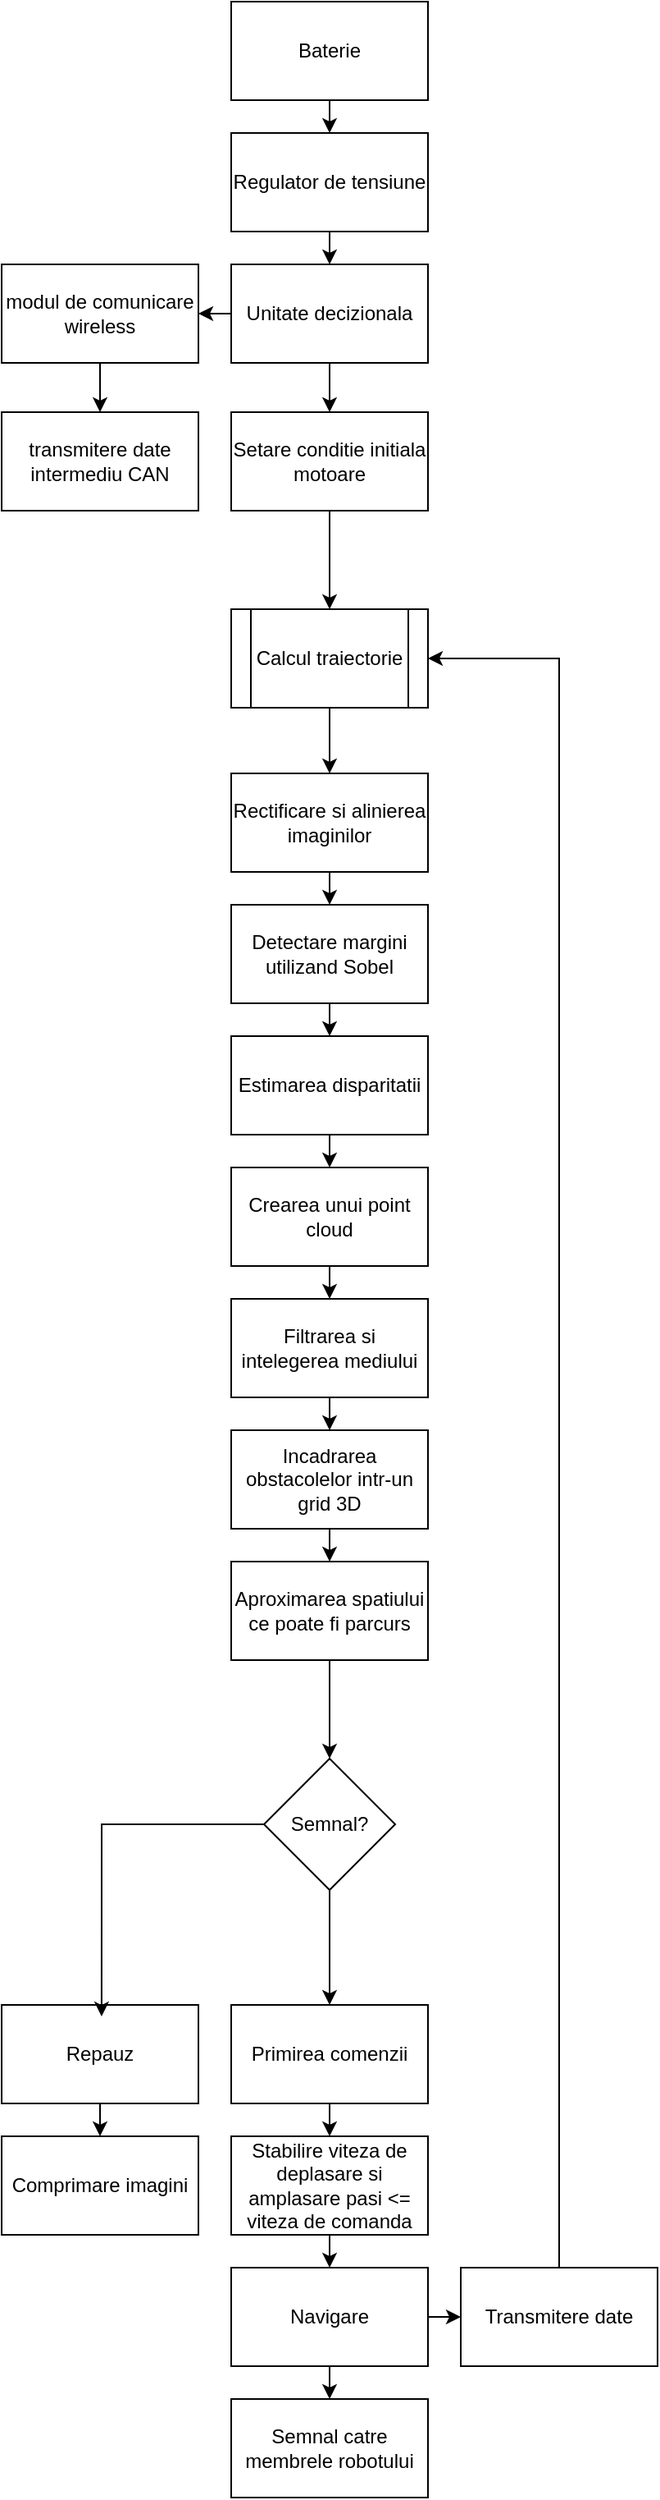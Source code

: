 <mxfile version="27.0.6">
  <diagram name="Page-1" id="Pf1q6ngfQjls62erkBvs">
    <mxGraphModel dx="1388" dy="1888" grid="1" gridSize="10" guides="1" tooltips="1" connect="1" arrows="1" fold="1" page="1" pageScale="1" pageWidth="850" pageHeight="1100" math="0" shadow="0">
      <root>
        <mxCell id="0" />
        <mxCell id="1" parent="0" />
        <mxCell id="onsYoh0pytFvfcH86_cc-45" style="edgeStyle=orthogonalEdgeStyle;rounded=0;orthogonalLoop=1;jettySize=auto;html=1;exitX=0;exitY=0.5;exitDx=0;exitDy=0;entryX=1;entryY=0.5;entryDx=0;entryDy=0;" edge="1" parent="1" source="onsYoh0pytFvfcH86_cc-1" target="onsYoh0pytFvfcH86_cc-32">
          <mxGeometry relative="1" as="geometry" />
        </mxCell>
        <mxCell id="onsYoh0pytFvfcH86_cc-60" style="edgeStyle=orthogonalEdgeStyle;rounded=0;orthogonalLoop=1;jettySize=auto;html=1;exitX=0.5;exitY=1;exitDx=0;exitDy=0;entryX=0.5;entryY=0;entryDx=0;entryDy=0;" edge="1" parent="1" source="onsYoh0pytFvfcH86_cc-1" target="onsYoh0pytFvfcH86_cc-42">
          <mxGeometry relative="1" as="geometry" />
        </mxCell>
        <mxCell id="onsYoh0pytFvfcH86_cc-1" value="Unitate decizionala" style="rounded=0;whiteSpace=wrap;html=1;" vertex="1" parent="1">
          <mxGeometry x="190" y="120" width="120" height="60" as="geometry" />
        </mxCell>
        <mxCell id="onsYoh0pytFvfcH86_cc-12" style="edgeStyle=orthogonalEdgeStyle;rounded=0;orthogonalLoop=1;jettySize=auto;html=1;exitX=0.5;exitY=1;exitDx=0;exitDy=0;entryX=0.5;entryY=0;entryDx=0;entryDy=0;" edge="1" parent="1" source="onsYoh0pytFvfcH86_cc-3" target="onsYoh0pytFvfcH86_cc-4">
          <mxGeometry relative="1" as="geometry" />
        </mxCell>
        <mxCell id="onsYoh0pytFvfcH86_cc-3" value="Rectificare si alinierea imaginilor" style="rounded=0;whiteSpace=wrap;html=1;" vertex="1" parent="1">
          <mxGeometry x="190" y="430" width="120" height="60" as="geometry" />
        </mxCell>
        <mxCell id="onsYoh0pytFvfcH86_cc-13" style="edgeStyle=orthogonalEdgeStyle;rounded=0;orthogonalLoop=1;jettySize=auto;html=1;exitX=0.5;exitY=1;exitDx=0;exitDy=0;entryX=0.5;entryY=0;entryDx=0;entryDy=0;" edge="1" parent="1" source="onsYoh0pytFvfcH86_cc-4" target="onsYoh0pytFvfcH86_cc-5">
          <mxGeometry relative="1" as="geometry" />
        </mxCell>
        <mxCell id="onsYoh0pytFvfcH86_cc-4" value="Detectare margini utilizand Sobel" style="rounded=0;whiteSpace=wrap;html=1;" vertex="1" parent="1">
          <mxGeometry x="190" y="510" width="120" height="60" as="geometry" />
        </mxCell>
        <mxCell id="onsYoh0pytFvfcH86_cc-14" style="edgeStyle=orthogonalEdgeStyle;rounded=0;orthogonalLoop=1;jettySize=auto;html=1;exitX=0.5;exitY=1;exitDx=0;exitDy=0;entryX=0.5;entryY=0;entryDx=0;entryDy=0;" edge="1" parent="1" source="onsYoh0pytFvfcH86_cc-5" target="onsYoh0pytFvfcH86_cc-6">
          <mxGeometry relative="1" as="geometry" />
        </mxCell>
        <mxCell id="onsYoh0pytFvfcH86_cc-5" value="Estimarea disparitatii" style="rounded=0;whiteSpace=wrap;html=1;" vertex="1" parent="1">
          <mxGeometry x="190" y="590" width="120" height="60" as="geometry" />
        </mxCell>
        <mxCell id="onsYoh0pytFvfcH86_cc-15" style="edgeStyle=orthogonalEdgeStyle;rounded=0;orthogonalLoop=1;jettySize=auto;html=1;exitX=0.5;exitY=1;exitDx=0;exitDy=0;entryX=0.5;entryY=0;entryDx=0;entryDy=0;" edge="1" parent="1" source="onsYoh0pytFvfcH86_cc-6" target="onsYoh0pytFvfcH86_cc-7">
          <mxGeometry relative="1" as="geometry" />
        </mxCell>
        <mxCell id="onsYoh0pytFvfcH86_cc-6" value="Crearea unui point cloud" style="rounded=0;whiteSpace=wrap;html=1;" vertex="1" parent="1">
          <mxGeometry x="190" y="670" width="120" height="60" as="geometry" />
        </mxCell>
        <mxCell id="onsYoh0pytFvfcH86_cc-16" style="edgeStyle=orthogonalEdgeStyle;rounded=0;orthogonalLoop=1;jettySize=auto;html=1;exitX=0.5;exitY=1;exitDx=0;exitDy=0;entryX=0.5;entryY=0;entryDx=0;entryDy=0;" edge="1" parent="1" source="onsYoh0pytFvfcH86_cc-7" target="onsYoh0pytFvfcH86_cc-8">
          <mxGeometry relative="1" as="geometry" />
        </mxCell>
        <mxCell id="onsYoh0pytFvfcH86_cc-7" value="Filtrarea si intelegerea mediului" style="rounded=0;whiteSpace=wrap;html=1;" vertex="1" parent="1">
          <mxGeometry x="190" y="750" width="120" height="60" as="geometry" />
        </mxCell>
        <mxCell id="onsYoh0pytFvfcH86_cc-17" style="edgeStyle=orthogonalEdgeStyle;rounded=0;orthogonalLoop=1;jettySize=auto;html=1;exitX=0.5;exitY=1;exitDx=0;exitDy=0;entryX=0.5;entryY=0;entryDx=0;entryDy=0;" edge="1" parent="1" source="onsYoh0pytFvfcH86_cc-8" target="onsYoh0pytFvfcH86_cc-9">
          <mxGeometry relative="1" as="geometry" />
        </mxCell>
        <mxCell id="onsYoh0pytFvfcH86_cc-8" value="Incadrarea obstacolelor intr-un grid 3D" style="rounded=0;whiteSpace=wrap;html=1;" vertex="1" parent="1">
          <mxGeometry x="190" y="830" width="120" height="60" as="geometry" />
        </mxCell>
        <mxCell id="onsYoh0pytFvfcH86_cc-24" style="edgeStyle=orthogonalEdgeStyle;rounded=0;orthogonalLoop=1;jettySize=auto;html=1;exitX=0.5;exitY=1;exitDx=0;exitDy=0;entryX=0.5;entryY=0;entryDx=0;entryDy=0;" edge="1" parent="1" source="onsYoh0pytFvfcH86_cc-9" target="onsYoh0pytFvfcH86_cc-23">
          <mxGeometry relative="1" as="geometry" />
        </mxCell>
        <mxCell id="onsYoh0pytFvfcH86_cc-9" value="Aproximarea spatiului ce poate fi parcurs" style="rounded=0;whiteSpace=wrap;html=1;" vertex="1" parent="1">
          <mxGeometry x="190" y="910" width="120" height="60" as="geometry" />
        </mxCell>
        <mxCell id="onsYoh0pytFvfcH86_cc-40" style="edgeStyle=orthogonalEdgeStyle;rounded=0;orthogonalLoop=1;jettySize=auto;html=1;exitX=0.5;exitY=1;exitDx=0;exitDy=0;entryX=0.5;entryY=0;entryDx=0;entryDy=0;" edge="1" parent="1" source="onsYoh0pytFvfcH86_cc-11" target="onsYoh0pytFvfcH86_cc-39">
          <mxGeometry relative="1" as="geometry" />
        </mxCell>
        <mxCell id="onsYoh0pytFvfcH86_cc-11" value="Primirea comenzii" style="rounded=0;whiteSpace=wrap;html=1;" vertex="1" parent="1">
          <mxGeometry x="190" y="1180" width="120" height="60" as="geometry" />
        </mxCell>
        <mxCell id="onsYoh0pytFvfcH86_cc-22" style="edgeStyle=orthogonalEdgeStyle;rounded=0;orthogonalLoop=1;jettySize=auto;html=1;exitX=0.5;exitY=1;exitDx=0;exitDy=0;entryX=0.5;entryY=0;entryDx=0;entryDy=0;" edge="1" parent="1" source="onsYoh0pytFvfcH86_cc-19" target="onsYoh0pytFvfcH86_cc-20">
          <mxGeometry relative="1" as="geometry" />
        </mxCell>
        <mxCell id="onsYoh0pytFvfcH86_cc-51" style="edgeStyle=orthogonalEdgeStyle;rounded=0;orthogonalLoop=1;jettySize=auto;html=1;exitX=1;exitY=0.5;exitDx=0;exitDy=0;entryX=0;entryY=0.5;entryDx=0;entryDy=0;" edge="1" parent="1" source="onsYoh0pytFvfcH86_cc-19" target="onsYoh0pytFvfcH86_cc-50">
          <mxGeometry relative="1" as="geometry" />
        </mxCell>
        <mxCell id="onsYoh0pytFvfcH86_cc-19" value="Navigare" style="rounded=0;whiteSpace=wrap;html=1;" vertex="1" parent="1">
          <mxGeometry x="190" y="1340" width="120" height="60" as="geometry" />
        </mxCell>
        <mxCell id="onsYoh0pytFvfcH86_cc-20" value="Semnal catre membrele robotului" style="rounded=0;whiteSpace=wrap;html=1;" vertex="1" parent="1">
          <mxGeometry x="190" y="1420" width="120" height="60" as="geometry" />
        </mxCell>
        <mxCell id="onsYoh0pytFvfcH86_cc-25" style="edgeStyle=orthogonalEdgeStyle;rounded=0;orthogonalLoop=1;jettySize=auto;html=1;exitX=0.5;exitY=1;exitDx=0;exitDy=0;entryX=0.5;entryY=0;entryDx=0;entryDy=0;" edge="1" parent="1" source="onsYoh0pytFvfcH86_cc-23" target="onsYoh0pytFvfcH86_cc-11">
          <mxGeometry relative="1" as="geometry" />
        </mxCell>
        <mxCell id="onsYoh0pytFvfcH86_cc-23" value="Semnal?" style="rhombus;whiteSpace=wrap;html=1;" vertex="1" parent="1">
          <mxGeometry x="210" y="1030" width="80" height="80" as="geometry" />
        </mxCell>
        <mxCell id="onsYoh0pytFvfcH86_cc-30" style="edgeStyle=orthogonalEdgeStyle;rounded=0;orthogonalLoop=1;jettySize=auto;html=1;exitX=0.5;exitY=1;exitDx=0;exitDy=0;entryX=0.5;entryY=0;entryDx=0;entryDy=0;" edge="1" parent="1" source="onsYoh0pytFvfcH86_cc-27" target="onsYoh0pytFvfcH86_cc-29">
          <mxGeometry relative="1" as="geometry" />
        </mxCell>
        <mxCell id="onsYoh0pytFvfcH86_cc-27" value="Repauz" style="rounded=0;whiteSpace=wrap;html=1;" vertex="1" parent="1">
          <mxGeometry x="50" y="1180" width="120" height="60" as="geometry" />
        </mxCell>
        <mxCell id="onsYoh0pytFvfcH86_cc-28" style="edgeStyle=orthogonalEdgeStyle;rounded=0;orthogonalLoop=1;jettySize=auto;html=1;exitX=0;exitY=0.5;exitDx=0;exitDy=0;entryX=0.508;entryY=0.117;entryDx=0;entryDy=0;entryPerimeter=0;" edge="1" parent="1" source="onsYoh0pytFvfcH86_cc-23" target="onsYoh0pytFvfcH86_cc-27">
          <mxGeometry relative="1" as="geometry" />
        </mxCell>
        <mxCell id="onsYoh0pytFvfcH86_cc-29" value="Comprimare imagini" style="rounded=0;whiteSpace=wrap;html=1;" vertex="1" parent="1">
          <mxGeometry x="50" y="1260" width="120" height="60" as="geometry" />
        </mxCell>
        <mxCell id="onsYoh0pytFvfcH86_cc-34" style="edgeStyle=orthogonalEdgeStyle;rounded=0;orthogonalLoop=1;jettySize=auto;html=1;exitX=0.5;exitY=1;exitDx=0;exitDy=0;entryX=0.5;entryY=0;entryDx=0;entryDy=0;" edge="1" parent="1" source="onsYoh0pytFvfcH86_cc-31" target="onsYoh0pytFvfcH86_cc-33">
          <mxGeometry relative="1" as="geometry" />
        </mxCell>
        <mxCell id="onsYoh0pytFvfcH86_cc-31" value="Baterie" style="rounded=0;whiteSpace=wrap;html=1;" vertex="1" parent="1">
          <mxGeometry x="190" y="-40" width="120" height="60" as="geometry" />
        </mxCell>
        <mxCell id="onsYoh0pytFvfcH86_cc-46" style="edgeStyle=orthogonalEdgeStyle;rounded=0;orthogonalLoop=1;jettySize=auto;html=1;exitX=0.5;exitY=1;exitDx=0;exitDy=0;entryX=0.5;entryY=0;entryDx=0;entryDy=0;" edge="1" parent="1" source="onsYoh0pytFvfcH86_cc-32" target="onsYoh0pytFvfcH86_cc-36">
          <mxGeometry relative="1" as="geometry">
            <mxPoint x="110" y="200" as="targetPoint" />
          </mxGeometry>
        </mxCell>
        <mxCell id="onsYoh0pytFvfcH86_cc-32" value="modul de comunicare wireless" style="rounded=0;whiteSpace=wrap;html=1;" vertex="1" parent="1">
          <mxGeometry x="50" y="120" width="120" height="60" as="geometry" />
        </mxCell>
        <mxCell id="onsYoh0pytFvfcH86_cc-35" style="edgeStyle=orthogonalEdgeStyle;rounded=0;orthogonalLoop=1;jettySize=auto;html=1;exitX=0.5;exitY=1;exitDx=0;exitDy=0;entryX=0.5;entryY=0;entryDx=0;entryDy=0;" edge="1" parent="1" source="onsYoh0pytFvfcH86_cc-33" target="onsYoh0pytFvfcH86_cc-1">
          <mxGeometry relative="1" as="geometry" />
        </mxCell>
        <mxCell id="onsYoh0pytFvfcH86_cc-33" value="Regulator de tensiune" style="rounded=0;whiteSpace=wrap;html=1;" vertex="1" parent="1">
          <mxGeometry x="190" y="40" width="120" height="60" as="geometry" />
        </mxCell>
        <mxCell id="onsYoh0pytFvfcH86_cc-36" value="transmitere date intermediu CAN" style="rounded=0;whiteSpace=wrap;html=1;" vertex="1" parent="1">
          <mxGeometry x="50" y="210" width="120" height="60" as="geometry" />
        </mxCell>
        <mxCell id="onsYoh0pytFvfcH86_cc-41" style="edgeStyle=orthogonalEdgeStyle;rounded=0;orthogonalLoop=1;jettySize=auto;html=1;exitX=0.5;exitY=1;exitDx=0;exitDy=0;entryX=0.5;entryY=0;entryDx=0;entryDy=0;" edge="1" parent="1" source="onsYoh0pytFvfcH86_cc-39" target="onsYoh0pytFvfcH86_cc-19">
          <mxGeometry relative="1" as="geometry" />
        </mxCell>
        <mxCell id="onsYoh0pytFvfcH86_cc-39" value="Stabilire viteza de deplasare si amplasare pasi &amp;lt;= viteza de comanda" style="rounded=0;whiteSpace=wrap;html=1;" vertex="1" parent="1">
          <mxGeometry x="190" y="1260" width="120" height="60" as="geometry" />
        </mxCell>
        <mxCell id="onsYoh0pytFvfcH86_cc-59" style="edgeStyle=orthogonalEdgeStyle;rounded=0;orthogonalLoop=1;jettySize=auto;html=1;exitX=0.5;exitY=1;exitDx=0;exitDy=0;entryX=0.5;entryY=0;entryDx=0;entryDy=0;" edge="1" parent="1" source="onsYoh0pytFvfcH86_cc-42" target="onsYoh0pytFvfcH86_cc-64">
          <mxGeometry relative="1" as="geometry">
            <mxPoint x="250" y="330" as="targetPoint" />
          </mxGeometry>
        </mxCell>
        <mxCell id="onsYoh0pytFvfcH86_cc-42" value="Setare conditie initiala motoare" style="rounded=0;whiteSpace=wrap;html=1;" vertex="1" parent="1">
          <mxGeometry x="190" y="210" width="120" height="60" as="geometry" />
        </mxCell>
        <mxCell id="onsYoh0pytFvfcH86_cc-62" style="edgeStyle=orthogonalEdgeStyle;rounded=0;orthogonalLoop=1;jettySize=auto;html=1;exitX=0.5;exitY=0;exitDx=0;exitDy=0;entryX=1;entryY=0.5;entryDx=0;entryDy=0;" edge="1" parent="1" source="onsYoh0pytFvfcH86_cc-50" target="onsYoh0pytFvfcH86_cc-64">
          <mxGeometry relative="1" as="geometry">
            <mxPoint x="310" y="360" as="targetPoint" />
            <Array as="points">
              <mxPoint x="390" y="360" />
            </Array>
          </mxGeometry>
        </mxCell>
        <mxCell id="onsYoh0pytFvfcH86_cc-50" value="Transmitere date" style="rounded=0;whiteSpace=wrap;html=1;" vertex="1" parent="1">
          <mxGeometry x="330" y="1340" width="120" height="60" as="geometry" />
        </mxCell>
        <mxCell id="onsYoh0pytFvfcH86_cc-61" style="edgeStyle=orthogonalEdgeStyle;rounded=0;orthogonalLoop=1;jettySize=auto;html=1;exitX=0.5;exitY=1;exitDx=0;exitDy=0;entryX=0.5;entryY=0;entryDx=0;entryDy=0;" edge="1" parent="1" source="onsYoh0pytFvfcH86_cc-64" target="onsYoh0pytFvfcH86_cc-3">
          <mxGeometry relative="1" as="geometry">
            <mxPoint x="250" y="390" as="sourcePoint" />
          </mxGeometry>
        </mxCell>
        <mxCell id="onsYoh0pytFvfcH86_cc-64" value="Calcul traiectorie" style="shape=process;whiteSpace=wrap;html=1;backgroundOutline=1;" vertex="1" parent="1">
          <mxGeometry x="190" y="330" width="120" height="60" as="geometry" />
        </mxCell>
      </root>
    </mxGraphModel>
  </diagram>
</mxfile>
